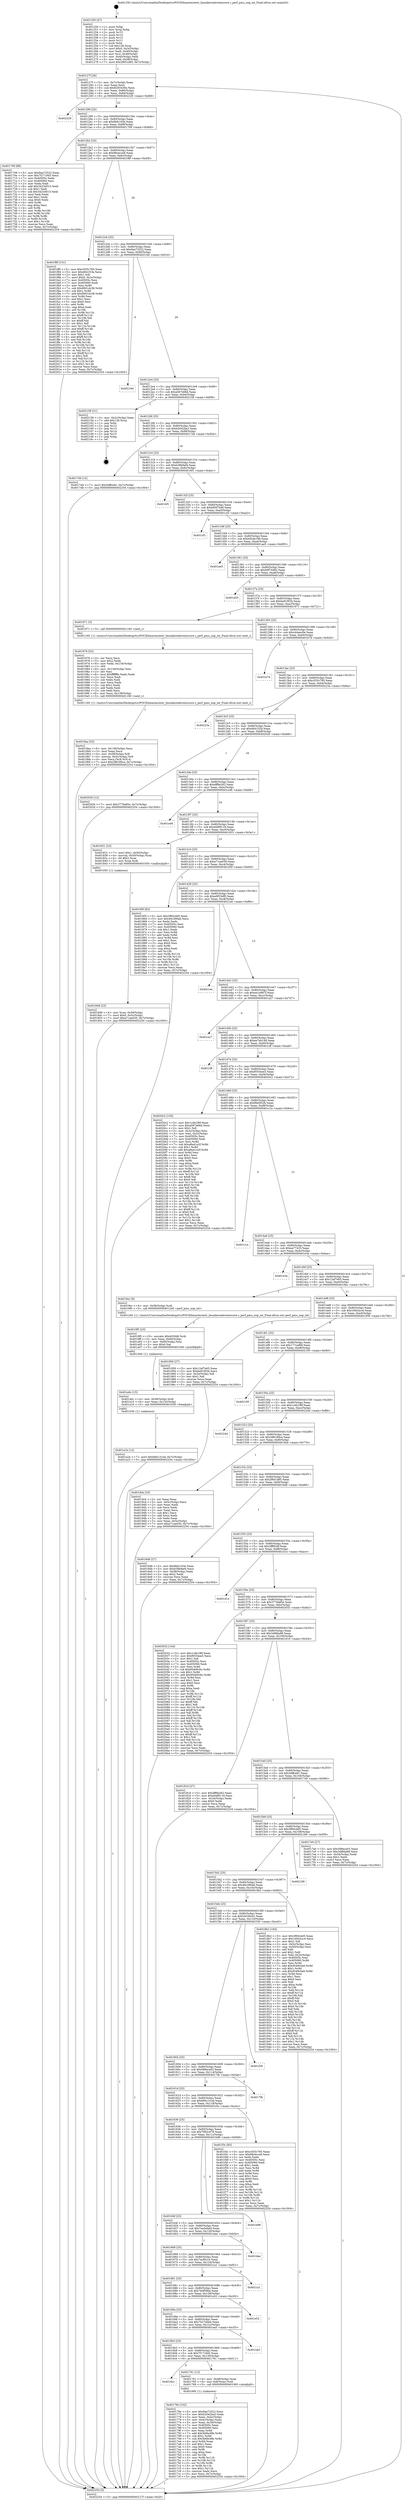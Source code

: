 digraph "0x401250" {
  label = "0x401250 (/mnt/c/Users/mathe/Desktop/tcc/POCII/binaries/extr_linuxkerneleventscore.c_perf_pmu_nop_int_Final-ollvm.out::main(0))"
  labelloc = "t"
  node[shape=record]

  Entry [label="",width=0.3,height=0.3,shape=circle,fillcolor=black,style=filled]
  "0x40127f" [label="{
     0x40127f [26]\l
     | [instrs]\l
     &nbsp;&nbsp;0x40127f \<+3\>: mov -0x7c(%rbp),%eax\l
     &nbsp;&nbsp;0x401282 \<+2\>: mov %eax,%ecx\l
     &nbsp;&nbsp;0x401284 \<+6\>: sub $0x8293430e,%ecx\l
     &nbsp;&nbsp;0x40128a \<+3\>: mov %eax,-0x80(%rbp)\l
     &nbsp;&nbsp;0x40128d \<+6\>: mov %ecx,-0x84(%rbp)\l
     &nbsp;&nbsp;0x401293 \<+6\>: je 0000000000402229 \<main+0xfd9\>\l
  }"]
  "0x402229" [label="{
     0x402229\l
  }", style=dashed]
  "0x401299" [label="{
     0x401299 [25]\l
     | [instrs]\l
     &nbsp;&nbsp;0x401299 \<+5\>: jmp 000000000040129e \<main+0x4e\>\l
     &nbsp;&nbsp;0x40129e \<+3\>: mov -0x80(%rbp),%eax\l
     &nbsp;&nbsp;0x4012a1 \<+5\>: sub $0x8bfc163e,%eax\l
     &nbsp;&nbsp;0x4012a6 \<+6\>: mov %eax,-0x88(%rbp)\l
     &nbsp;&nbsp;0x4012ac \<+6\>: je 0000000000401709 \<main+0x4b9\>\l
  }"]
  Exit [label="",width=0.3,height=0.3,shape=circle,fillcolor=black,style=filled,peripheries=2]
  "0x401709" [label="{
     0x401709 [88]\l
     | [instrs]\l
     &nbsp;&nbsp;0x401709 \<+5\>: mov $0x9aa72522,%eax\l
     &nbsp;&nbsp;0x40170e \<+5\>: mov $0x7f171945,%ecx\l
     &nbsp;&nbsp;0x401713 \<+7\>: mov 0x40505c,%edx\l
     &nbsp;&nbsp;0x40171a \<+7\>: mov 0x405060,%esi\l
     &nbsp;&nbsp;0x401721 \<+2\>: mov %edx,%edi\l
     &nbsp;&nbsp;0x401723 \<+6\>: add $0x3423d015,%edi\l
     &nbsp;&nbsp;0x401729 \<+3\>: sub $0x1,%edi\l
     &nbsp;&nbsp;0x40172c \<+6\>: sub $0x3423d015,%edi\l
     &nbsp;&nbsp;0x401732 \<+3\>: imul %edi,%edx\l
     &nbsp;&nbsp;0x401735 \<+3\>: and $0x1,%edx\l
     &nbsp;&nbsp;0x401738 \<+3\>: cmp $0x0,%edx\l
     &nbsp;&nbsp;0x40173b \<+4\>: sete %r8b\l
     &nbsp;&nbsp;0x40173f \<+3\>: cmp $0xa,%esi\l
     &nbsp;&nbsp;0x401742 \<+4\>: setl %r9b\l
     &nbsp;&nbsp;0x401746 \<+3\>: mov %r8b,%r10b\l
     &nbsp;&nbsp;0x401749 \<+3\>: and %r9b,%r10b\l
     &nbsp;&nbsp;0x40174c \<+3\>: xor %r9b,%r8b\l
     &nbsp;&nbsp;0x40174f \<+3\>: or %r8b,%r10b\l
     &nbsp;&nbsp;0x401752 \<+4\>: test $0x1,%r10b\l
     &nbsp;&nbsp;0x401756 \<+3\>: cmovne %ecx,%eax\l
     &nbsp;&nbsp;0x401759 \<+3\>: mov %eax,-0x7c(%rbp)\l
     &nbsp;&nbsp;0x40175c \<+5\>: jmp 0000000000402254 \<main+0x1004\>\l
  }"]
  "0x4012b2" [label="{
     0x4012b2 [25]\l
     | [instrs]\l
     &nbsp;&nbsp;0x4012b2 \<+5\>: jmp 00000000004012b7 \<main+0x67\>\l
     &nbsp;&nbsp;0x4012b7 \<+3\>: mov -0x80(%rbp),%eax\l
     &nbsp;&nbsp;0x4012ba \<+5\>: sub $0x98cbcce6,%eax\l
     &nbsp;&nbsp;0x4012bf \<+6\>: mov %eax,-0x8c(%rbp)\l
     &nbsp;&nbsp;0x4012c5 \<+6\>: je 0000000000401f8f \<main+0xd3f\>\l
  }"]
  "0x401a1b" [label="{
     0x401a1b [12]\l
     | [instrs]\l
     &nbsp;&nbsp;0x401a1b \<+7\>: movl $0x684131ed,-0x7c(%rbp)\l
     &nbsp;&nbsp;0x401a22 \<+5\>: jmp 0000000000402254 \<main+0x1004\>\l
  }"]
  "0x401f8f" [label="{
     0x401f8f [151]\l
     | [instrs]\l
     &nbsp;&nbsp;0x401f8f \<+5\>: mov $0xc555c785,%eax\l
     &nbsp;&nbsp;0x401f94 \<+5\>: mov $0xd641f1fa,%ecx\l
     &nbsp;&nbsp;0x401f99 \<+2\>: mov $0x1,%dl\l
     &nbsp;&nbsp;0x401f9b \<+7\>: movl $0x0,-0x3c(%rbp)\l
     &nbsp;&nbsp;0x401fa2 \<+7\>: mov 0x40505c,%esi\l
     &nbsp;&nbsp;0x401fa9 \<+7\>: mov 0x405060,%edi\l
     &nbsp;&nbsp;0x401fb0 \<+3\>: mov %esi,%r8d\l
     &nbsp;&nbsp;0x401fb3 \<+7\>: sub $0x9901dc38,%r8d\l
     &nbsp;&nbsp;0x401fba \<+4\>: sub $0x1,%r8d\l
     &nbsp;&nbsp;0x401fbe \<+7\>: add $0x9901dc38,%r8d\l
     &nbsp;&nbsp;0x401fc5 \<+4\>: imul %r8d,%esi\l
     &nbsp;&nbsp;0x401fc9 \<+3\>: and $0x1,%esi\l
     &nbsp;&nbsp;0x401fcc \<+3\>: cmp $0x0,%esi\l
     &nbsp;&nbsp;0x401fcf \<+4\>: sete %r9b\l
     &nbsp;&nbsp;0x401fd3 \<+3\>: cmp $0xa,%edi\l
     &nbsp;&nbsp;0x401fd6 \<+4\>: setl %r10b\l
     &nbsp;&nbsp;0x401fda \<+3\>: mov %r9b,%r11b\l
     &nbsp;&nbsp;0x401fdd \<+4\>: xor $0xff,%r11b\l
     &nbsp;&nbsp;0x401fe1 \<+3\>: mov %r10b,%bl\l
     &nbsp;&nbsp;0x401fe4 \<+3\>: xor $0xff,%bl\l
     &nbsp;&nbsp;0x401fe7 \<+3\>: xor $0x1,%dl\l
     &nbsp;&nbsp;0x401fea \<+3\>: mov %r11b,%r14b\l
     &nbsp;&nbsp;0x401fed \<+4\>: and $0xff,%r14b\l
     &nbsp;&nbsp;0x401ff1 \<+3\>: and %dl,%r9b\l
     &nbsp;&nbsp;0x401ff4 \<+3\>: mov %bl,%r15b\l
     &nbsp;&nbsp;0x401ff7 \<+4\>: and $0xff,%r15b\l
     &nbsp;&nbsp;0x401ffb \<+3\>: and %dl,%r10b\l
     &nbsp;&nbsp;0x401ffe \<+3\>: or %r9b,%r14b\l
     &nbsp;&nbsp;0x402001 \<+3\>: or %r10b,%r15b\l
     &nbsp;&nbsp;0x402004 \<+3\>: xor %r15b,%r14b\l
     &nbsp;&nbsp;0x402007 \<+3\>: or %bl,%r11b\l
     &nbsp;&nbsp;0x40200a \<+4\>: xor $0xff,%r11b\l
     &nbsp;&nbsp;0x40200e \<+3\>: or $0x1,%dl\l
     &nbsp;&nbsp;0x402011 \<+3\>: and %dl,%r11b\l
     &nbsp;&nbsp;0x402014 \<+3\>: or %r11b,%r14b\l
     &nbsp;&nbsp;0x402017 \<+4\>: test $0x1,%r14b\l
     &nbsp;&nbsp;0x40201b \<+3\>: cmovne %ecx,%eax\l
     &nbsp;&nbsp;0x40201e \<+3\>: mov %eax,-0x7c(%rbp)\l
     &nbsp;&nbsp;0x402021 \<+5\>: jmp 0000000000402254 \<main+0x1004\>\l
  }"]
  "0x4012cb" [label="{
     0x4012cb [25]\l
     | [instrs]\l
     &nbsp;&nbsp;0x4012cb \<+5\>: jmp 00000000004012d0 \<main+0x80\>\l
     &nbsp;&nbsp;0x4012d0 \<+3\>: mov -0x80(%rbp),%eax\l
     &nbsp;&nbsp;0x4012d3 \<+5\>: sub $0x9aa72522,%eax\l
     &nbsp;&nbsp;0x4012d8 \<+6\>: mov %eax,-0x90(%rbp)\l
     &nbsp;&nbsp;0x4012de \<+6\>: je 000000000040216d \<main+0xf1d\>\l
  }"]
  "0x401a0c" [label="{
     0x401a0c [15]\l
     | [instrs]\l
     &nbsp;&nbsp;0x401a0c \<+4\>: mov -0x58(%rbp),%rdi\l
     &nbsp;&nbsp;0x401a10 \<+6\>: mov %eax,-0x13c(%rbp)\l
     &nbsp;&nbsp;0x401a16 \<+5\>: call 0000000000401030 \<free@plt\>\l
     | [calls]\l
     &nbsp;&nbsp;0x401030 \{1\} (unknown)\l
  }"]
  "0x40216d" [label="{
     0x40216d\l
  }", style=dashed]
  "0x4012e4" [label="{
     0x4012e4 [25]\l
     | [instrs]\l
     &nbsp;&nbsp;0x4012e4 \<+5\>: jmp 00000000004012e9 \<main+0x99\>\l
     &nbsp;&nbsp;0x4012e9 \<+3\>: mov -0x80(%rbp),%eax\l
     &nbsp;&nbsp;0x4012ec \<+5\>: sub $0xa567e66d,%eax\l
     &nbsp;&nbsp;0x4012f1 \<+6\>: mov %eax,-0x94(%rbp)\l
     &nbsp;&nbsp;0x4012f7 \<+6\>: je 0000000000402158 \<main+0xf08\>\l
  }"]
  "0x4019f5" [label="{
     0x4019f5 [23]\l
     | [instrs]\l
     &nbsp;&nbsp;0x4019f5 \<+10\>: movabs $0x4030d6,%rdi\l
     &nbsp;&nbsp;0x4019ff \<+3\>: mov %eax,-0x60(%rbp)\l
     &nbsp;&nbsp;0x401a02 \<+3\>: mov -0x60(%rbp),%esi\l
     &nbsp;&nbsp;0x401a05 \<+2\>: mov $0x0,%al\l
     &nbsp;&nbsp;0x401a07 \<+5\>: call 0000000000401040 \<printf@plt\>\l
     | [calls]\l
     &nbsp;&nbsp;0x401040 \{1\} (unknown)\l
  }"]
  "0x402158" [label="{
     0x402158 [21]\l
     | [instrs]\l
     &nbsp;&nbsp;0x402158 \<+3\>: mov -0x2c(%rbp),%eax\l
     &nbsp;&nbsp;0x40215b \<+7\>: add $0x128,%rsp\l
     &nbsp;&nbsp;0x402162 \<+1\>: pop %rbx\l
     &nbsp;&nbsp;0x402163 \<+2\>: pop %r12\l
     &nbsp;&nbsp;0x402165 \<+2\>: pop %r13\l
     &nbsp;&nbsp;0x402167 \<+2\>: pop %r14\l
     &nbsp;&nbsp;0x402169 \<+2\>: pop %r15\l
     &nbsp;&nbsp;0x40216b \<+1\>: pop %rbp\l
     &nbsp;&nbsp;0x40216c \<+1\>: ret\l
  }"]
  "0x4012fd" [label="{
     0x4012fd [25]\l
     | [instrs]\l
     &nbsp;&nbsp;0x4012fd \<+5\>: jmp 0000000000401302 \<main+0xb2\>\l
     &nbsp;&nbsp;0x401302 \<+3\>: mov -0x80(%rbp),%eax\l
     &nbsp;&nbsp;0x401305 \<+5\>: sub $0xb2042ba3,%eax\l
     &nbsp;&nbsp;0x40130a \<+6\>: mov %eax,-0x98(%rbp)\l
     &nbsp;&nbsp;0x401310 \<+6\>: je 00000000004017d4 \<main+0x584\>\l
  }"]
  "0x4019aa" [label="{
     0x4019aa [33]\l
     | [instrs]\l
     &nbsp;&nbsp;0x4019aa \<+6\>: mov -0x138(%rbp),%ecx\l
     &nbsp;&nbsp;0x4019b0 \<+3\>: imul %eax,%ecx\l
     &nbsp;&nbsp;0x4019b3 \<+4\>: mov -0x58(%rbp),%r8\l
     &nbsp;&nbsp;0x4019b7 \<+4\>: movslq -0x5c(%rbp),%r9\l
     &nbsp;&nbsp;0x4019bb \<+4\>: mov %ecx,(%r8,%r9,4)\l
     &nbsp;&nbsp;0x4019bf \<+7\>: movl $0x288189ca,-0x7c(%rbp)\l
     &nbsp;&nbsp;0x4019c6 \<+5\>: jmp 0000000000402254 \<main+0x1004\>\l
  }"]
  "0x4017d4" [label="{
     0x4017d4 [12]\l
     | [instrs]\l
     &nbsp;&nbsp;0x4017d4 \<+7\>: movl $0x3dffce81,-0x7c(%rbp)\l
     &nbsp;&nbsp;0x4017db \<+5\>: jmp 0000000000402254 \<main+0x1004\>\l
  }"]
  "0x401316" [label="{
     0x401316 [25]\l
     | [instrs]\l
     &nbsp;&nbsp;0x401316 \<+5\>: jmp 000000000040131b \<main+0xcb\>\l
     &nbsp;&nbsp;0x40131b \<+3\>: mov -0x80(%rbp),%eax\l
     &nbsp;&nbsp;0x40131e \<+5\>: sub $0xb38b9af4,%eax\l
     &nbsp;&nbsp;0x401323 \<+6\>: mov %eax,-0x9c(%rbp)\l
     &nbsp;&nbsp;0x401329 \<+6\>: je 00000000004016f1 \<main+0x4a1\>\l
  }"]
  "0x401976" [label="{
     0x401976 [52]\l
     | [instrs]\l
     &nbsp;&nbsp;0x401976 \<+2\>: xor %ecx,%ecx\l
     &nbsp;&nbsp;0x401978 \<+5\>: mov $0x2,%edx\l
     &nbsp;&nbsp;0x40197d \<+6\>: mov %edx,-0x134(%rbp)\l
     &nbsp;&nbsp;0x401983 \<+1\>: cltd\l
     &nbsp;&nbsp;0x401984 \<+6\>: mov -0x134(%rbp),%esi\l
     &nbsp;&nbsp;0x40198a \<+2\>: idiv %esi\l
     &nbsp;&nbsp;0x40198c \<+6\>: imul $0xfffffffe,%edx,%edx\l
     &nbsp;&nbsp;0x401992 \<+2\>: mov %ecx,%edi\l
     &nbsp;&nbsp;0x401994 \<+2\>: sub %edx,%edi\l
     &nbsp;&nbsp;0x401996 \<+2\>: mov %ecx,%edx\l
     &nbsp;&nbsp;0x401998 \<+3\>: sub $0x1,%edx\l
     &nbsp;&nbsp;0x40199b \<+2\>: add %edx,%edi\l
     &nbsp;&nbsp;0x40199d \<+2\>: sub %edi,%ecx\l
     &nbsp;&nbsp;0x40199f \<+6\>: mov %ecx,-0x138(%rbp)\l
     &nbsp;&nbsp;0x4019a5 \<+5\>: call 0000000000401160 \<next_i\>\l
     | [calls]\l
     &nbsp;&nbsp;0x401160 \{1\} (/mnt/c/Users/mathe/Desktop/tcc/POCII/binaries/extr_linuxkerneleventscore.c_perf_pmu_nop_int_Final-ollvm.out::next_i)\l
  }"]
  "0x4016f1" [label="{
     0x4016f1\l
  }", style=dashed]
  "0x40132f" [label="{
     0x40132f [25]\l
     | [instrs]\l
     &nbsp;&nbsp;0x40132f \<+5\>: jmp 0000000000401334 \<main+0xe4\>\l
     &nbsp;&nbsp;0x401334 \<+3\>: mov -0x80(%rbp),%eax\l
     &nbsp;&nbsp;0x401337 \<+5\>: sub $0xb65f7b48,%eax\l
     &nbsp;&nbsp;0x40133c \<+6\>: mov %eax,-0xa0(%rbp)\l
     &nbsp;&nbsp;0x401342 \<+6\>: je 0000000000401cf3 \<main+0xaa3\>\l
  }"]
  "0x401848" [label="{
     0x401848 [23]\l
     | [instrs]\l
     &nbsp;&nbsp;0x401848 \<+4\>: mov %rax,-0x58(%rbp)\l
     &nbsp;&nbsp;0x40184c \<+7\>: movl $0x0,-0x5c(%rbp)\l
     &nbsp;&nbsp;0x401853 \<+7\>: movl $0xe71ae030,-0x7c(%rbp)\l
     &nbsp;&nbsp;0x40185a \<+5\>: jmp 0000000000402254 \<main+0x1004\>\l
  }"]
  "0x401cf3" [label="{
     0x401cf3\l
  }", style=dashed]
  "0x401348" [label="{
     0x401348 [25]\l
     | [instrs]\l
     &nbsp;&nbsp;0x401348 \<+5\>: jmp 000000000040134d \<main+0xfd\>\l
     &nbsp;&nbsp;0x40134d \<+3\>: mov -0x80(%rbp),%eax\l
     &nbsp;&nbsp;0x401350 \<+5\>: sub $0xb92de198,%eax\l
     &nbsp;&nbsp;0x401355 \<+6\>: mov %eax,-0xa4(%rbp)\l
     &nbsp;&nbsp;0x40135b \<+6\>: je 0000000000401ae5 \<main+0x895\>\l
  }"]
  "0x40176e" [label="{
     0x40176e [102]\l
     | [instrs]\l
     &nbsp;&nbsp;0x40176e \<+5\>: mov $0x9aa72522,%ecx\l
     &nbsp;&nbsp;0x401773 \<+5\>: mov $0xb2042ba3,%edx\l
     &nbsp;&nbsp;0x401778 \<+3\>: mov %eax,-0x4c(%rbp)\l
     &nbsp;&nbsp;0x40177b \<+3\>: mov -0x4c(%rbp),%eax\l
     &nbsp;&nbsp;0x40177e \<+3\>: mov %eax,-0x34(%rbp)\l
     &nbsp;&nbsp;0x401781 \<+7\>: mov 0x40505c,%eax\l
     &nbsp;&nbsp;0x401788 \<+7\>: mov 0x405060,%esi\l
     &nbsp;&nbsp;0x40178f \<+3\>: mov %eax,%r8d\l
     &nbsp;&nbsp;0x401792 \<+7\>: add $0x5b6bc8fe,%r8d\l
     &nbsp;&nbsp;0x401799 \<+4\>: sub $0x1,%r8d\l
     &nbsp;&nbsp;0x40179d \<+7\>: sub $0x5b6bc8fe,%r8d\l
     &nbsp;&nbsp;0x4017a4 \<+4\>: imul %r8d,%eax\l
     &nbsp;&nbsp;0x4017a8 \<+3\>: and $0x1,%eax\l
     &nbsp;&nbsp;0x4017ab \<+3\>: cmp $0x0,%eax\l
     &nbsp;&nbsp;0x4017ae \<+4\>: sete %r9b\l
     &nbsp;&nbsp;0x4017b2 \<+3\>: cmp $0xa,%esi\l
     &nbsp;&nbsp;0x4017b5 \<+4\>: setl %r10b\l
     &nbsp;&nbsp;0x4017b9 \<+3\>: mov %r9b,%r11b\l
     &nbsp;&nbsp;0x4017bc \<+3\>: and %r10b,%r11b\l
     &nbsp;&nbsp;0x4017bf \<+3\>: xor %r10b,%r9b\l
     &nbsp;&nbsp;0x4017c2 \<+3\>: or %r9b,%r11b\l
     &nbsp;&nbsp;0x4017c5 \<+4\>: test $0x1,%r11b\l
     &nbsp;&nbsp;0x4017c9 \<+3\>: cmovne %edx,%ecx\l
     &nbsp;&nbsp;0x4017cc \<+3\>: mov %ecx,-0x7c(%rbp)\l
     &nbsp;&nbsp;0x4017cf \<+5\>: jmp 0000000000402254 \<main+0x1004\>\l
  }"]
  "0x401ae5" [label="{
     0x401ae5\l
  }", style=dashed]
  "0x401361" [label="{
     0x401361 [25]\l
     | [instrs]\l
     &nbsp;&nbsp;0x401361 \<+5\>: jmp 0000000000401366 \<main+0x116\>\l
     &nbsp;&nbsp;0x401366 \<+3\>: mov -0x80(%rbp),%eax\l
     &nbsp;&nbsp;0x401369 \<+5\>: sub $0xb9f74482,%eax\l
     &nbsp;&nbsp;0x40136e \<+6\>: mov %eax,-0xa8(%rbp)\l
     &nbsp;&nbsp;0x401374 \<+6\>: je 0000000000401a55 \<main+0x805\>\l
  }"]
  "0x4016cc" [label="{
     0x4016cc\l
  }", style=dashed]
  "0x401a55" [label="{
     0x401a55\l
  }", style=dashed]
  "0x40137a" [label="{
     0x40137a [25]\l
     | [instrs]\l
     &nbsp;&nbsp;0x40137a \<+5\>: jmp 000000000040137f \<main+0x12f\>\l
     &nbsp;&nbsp;0x40137f \<+3\>: mov -0x80(%rbp),%eax\l
     &nbsp;&nbsp;0x401382 \<+5\>: sub $0xba91f02b,%eax\l
     &nbsp;&nbsp;0x401387 \<+6\>: mov %eax,-0xac(%rbp)\l
     &nbsp;&nbsp;0x40138d \<+6\>: je 0000000000401971 \<main+0x721\>\l
  }"]
  "0x401761" [label="{
     0x401761 [13]\l
     | [instrs]\l
     &nbsp;&nbsp;0x401761 \<+4\>: mov -0x48(%rbp),%rax\l
     &nbsp;&nbsp;0x401765 \<+4\>: mov 0x8(%rax),%rdi\l
     &nbsp;&nbsp;0x401769 \<+5\>: call 0000000000401060 \<atoi@plt\>\l
     | [calls]\l
     &nbsp;&nbsp;0x401060 \{1\} (unknown)\l
  }"]
  "0x401971" [label="{
     0x401971 [5]\l
     | [instrs]\l
     &nbsp;&nbsp;0x401971 \<+5\>: call 0000000000401160 \<next_i\>\l
     | [calls]\l
     &nbsp;&nbsp;0x401160 \{1\} (/mnt/c/Users/mathe/Desktop/tcc/POCII/binaries/extr_linuxkerneleventscore.c_perf_pmu_nop_int_Final-ollvm.out::next_i)\l
  }"]
  "0x401393" [label="{
     0x401393 [25]\l
     | [instrs]\l
     &nbsp;&nbsp;0x401393 \<+5\>: jmp 0000000000401398 \<main+0x148\>\l
     &nbsp;&nbsp;0x401398 \<+3\>: mov -0x80(%rbp),%eax\l
     &nbsp;&nbsp;0x40139b \<+5\>: sub $0xc44eec0e,%eax\l
     &nbsp;&nbsp;0x4013a0 \<+6\>: mov %eax,-0xb0(%rbp)\l
     &nbsp;&nbsp;0x4013a6 \<+6\>: je 0000000000401b7d \<main+0x92d\>\l
  }"]
  "0x4016b3" [label="{
     0x4016b3 [25]\l
     | [instrs]\l
     &nbsp;&nbsp;0x4016b3 \<+5\>: jmp 00000000004016b8 \<main+0x468\>\l
     &nbsp;&nbsp;0x4016b8 \<+3\>: mov -0x80(%rbp),%eax\l
     &nbsp;&nbsp;0x4016bb \<+5\>: sub $0x7f171945,%eax\l
     &nbsp;&nbsp;0x4016c0 \<+6\>: mov %eax,-0x130(%rbp)\l
     &nbsp;&nbsp;0x4016c6 \<+6\>: je 0000000000401761 \<main+0x511\>\l
  }"]
  "0x401b7d" [label="{
     0x401b7d\l
  }", style=dashed]
  "0x4013ac" [label="{
     0x4013ac [25]\l
     | [instrs]\l
     &nbsp;&nbsp;0x4013ac \<+5\>: jmp 00000000004013b1 \<main+0x161\>\l
     &nbsp;&nbsp;0x4013b1 \<+3\>: mov -0x80(%rbp),%eax\l
     &nbsp;&nbsp;0x4013b4 \<+5\>: sub $0xc555c785,%eax\l
     &nbsp;&nbsp;0x4013b9 \<+6\>: mov %eax,-0xb4(%rbp)\l
     &nbsp;&nbsp;0x4013bf \<+6\>: je 000000000040223a \<main+0xfea\>\l
  }"]
  "0x401ea5" [label="{
     0x401ea5\l
  }", style=dashed]
  "0x40223a" [label="{
     0x40223a\l
  }", style=dashed]
  "0x4013c5" [label="{
     0x4013c5 [25]\l
     | [instrs]\l
     &nbsp;&nbsp;0x4013c5 \<+5\>: jmp 00000000004013ca \<main+0x17a\>\l
     &nbsp;&nbsp;0x4013ca \<+3\>: mov -0x80(%rbp),%eax\l
     &nbsp;&nbsp;0x4013cd \<+5\>: sub $0xd641f1fa,%eax\l
     &nbsp;&nbsp;0x4013d2 \<+6\>: mov %eax,-0xb8(%rbp)\l
     &nbsp;&nbsp;0x4013d8 \<+6\>: je 0000000000402026 \<main+0xdd6\>\l
  }"]
  "0x40169a" [label="{
     0x40169a [25]\l
     | [instrs]\l
     &nbsp;&nbsp;0x40169a \<+5\>: jmp 000000000040169f \<main+0x44f\>\l
     &nbsp;&nbsp;0x40169f \<+3\>: mov -0x80(%rbp),%eax\l
     &nbsp;&nbsp;0x4016a2 \<+5\>: sub $0x7b27dde4,%eax\l
     &nbsp;&nbsp;0x4016a7 \<+6\>: mov %eax,-0x12c(%rbp)\l
     &nbsp;&nbsp;0x4016ad \<+6\>: je 0000000000401ea5 \<main+0xc55\>\l
  }"]
  "0x402026" [label="{
     0x402026 [12]\l
     | [instrs]\l
     &nbsp;&nbsp;0x402026 \<+7\>: movl $0x3779a85e,-0x7c(%rbp)\l
     &nbsp;&nbsp;0x40202d \<+5\>: jmp 0000000000402254 \<main+0x1004\>\l
  }"]
  "0x4013de" [label="{
     0x4013de [25]\l
     | [instrs]\l
     &nbsp;&nbsp;0x4013de \<+5\>: jmp 00000000004013e3 \<main+0x193\>\l
     &nbsp;&nbsp;0x4013e3 \<+3\>: mov -0x80(%rbp),%eax\l
     &nbsp;&nbsp;0x4013e6 \<+5\>: sub $0xdff9e262,%eax\l
     &nbsp;&nbsp;0x4013eb \<+6\>: mov %eax,-0xbc(%rbp)\l
     &nbsp;&nbsp;0x4013f1 \<+6\>: je 0000000000401e46 \<main+0xbf6\>\l
  }"]
  "0x401e52" [label="{
     0x401e52\l
  }", style=dashed]
  "0x401e46" [label="{
     0x401e46\l
  }", style=dashed]
  "0x4013f7" [label="{
     0x4013f7 [25]\l
     | [instrs]\l
     &nbsp;&nbsp;0x4013f7 \<+5\>: jmp 00000000004013fc \<main+0x1ac\>\l
     &nbsp;&nbsp;0x4013fc \<+3\>: mov -0x80(%rbp),%eax\l
     &nbsp;&nbsp;0x4013ff \<+5\>: sub $0xe0df9118,%eax\l
     &nbsp;&nbsp;0x401404 \<+6\>: mov %eax,-0xc0(%rbp)\l
     &nbsp;&nbsp;0x40140a \<+6\>: je 0000000000401831 \<main+0x5e1\>\l
  }"]
  "0x401681" [label="{
     0x401681 [25]\l
     | [instrs]\l
     &nbsp;&nbsp;0x401681 \<+5\>: jmp 0000000000401686 \<main+0x436\>\l
     &nbsp;&nbsp;0x401686 \<+3\>: mov -0x80(%rbp),%eax\l
     &nbsp;&nbsp;0x401689 \<+5\>: sub $0x7b0f59be,%eax\l
     &nbsp;&nbsp;0x40168e \<+6\>: mov %eax,-0x128(%rbp)\l
     &nbsp;&nbsp;0x401694 \<+6\>: je 0000000000401e52 \<main+0xc02\>\l
  }"]
  "0x401831" [label="{
     0x401831 [23]\l
     | [instrs]\l
     &nbsp;&nbsp;0x401831 \<+7\>: movl $0x1,-0x50(%rbp)\l
     &nbsp;&nbsp;0x401838 \<+4\>: movslq -0x50(%rbp),%rax\l
     &nbsp;&nbsp;0x40183c \<+4\>: shl $0x2,%rax\l
     &nbsp;&nbsp;0x401840 \<+3\>: mov %rax,%rdi\l
     &nbsp;&nbsp;0x401843 \<+5\>: call 0000000000401050 \<malloc@plt\>\l
     | [calls]\l
     &nbsp;&nbsp;0x401050 \{1\} (unknown)\l
  }"]
  "0x401410" [label="{
     0x401410 [25]\l
     | [instrs]\l
     &nbsp;&nbsp;0x401410 \<+5\>: jmp 0000000000401415 \<main+0x1c5\>\l
     &nbsp;&nbsp;0x401415 \<+3\>: mov -0x80(%rbp),%eax\l
     &nbsp;&nbsp;0x401418 \<+5\>: sub $0xe71ae030,%eax\l
     &nbsp;&nbsp;0x40141d \<+6\>: mov %eax,-0xc4(%rbp)\l
     &nbsp;&nbsp;0x401423 \<+6\>: je 000000000040185f \<main+0x60f\>\l
  }"]
  "0x4021a1" [label="{
     0x4021a1\l
  }", style=dashed]
  "0x40185f" [label="{
     0x40185f [83]\l
     | [instrs]\l
     &nbsp;&nbsp;0x40185f \<+5\>: mov $0x3f60cdd5,%eax\l
     &nbsp;&nbsp;0x401864 \<+5\>: mov $0x49c390a6,%ecx\l
     &nbsp;&nbsp;0x401869 \<+2\>: xor %edx,%edx\l
     &nbsp;&nbsp;0x40186b \<+7\>: mov 0x40505c,%esi\l
     &nbsp;&nbsp;0x401872 \<+7\>: mov 0x405060,%edi\l
     &nbsp;&nbsp;0x401879 \<+3\>: sub $0x1,%edx\l
     &nbsp;&nbsp;0x40187c \<+3\>: mov %esi,%r8d\l
     &nbsp;&nbsp;0x40187f \<+3\>: add %edx,%r8d\l
     &nbsp;&nbsp;0x401882 \<+4\>: imul %r8d,%esi\l
     &nbsp;&nbsp;0x401886 \<+3\>: and $0x1,%esi\l
     &nbsp;&nbsp;0x401889 \<+3\>: cmp $0x0,%esi\l
     &nbsp;&nbsp;0x40188c \<+4\>: sete %r9b\l
     &nbsp;&nbsp;0x401890 \<+3\>: cmp $0xa,%edi\l
     &nbsp;&nbsp;0x401893 \<+4\>: setl %r10b\l
     &nbsp;&nbsp;0x401897 \<+3\>: mov %r9b,%r11b\l
     &nbsp;&nbsp;0x40189a \<+3\>: and %r10b,%r11b\l
     &nbsp;&nbsp;0x40189d \<+3\>: xor %r10b,%r9b\l
     &nbsp;&nbsp;0x4018a0 \<+3\>: or %r9b,%r11b\l
     &nbsp;&nbsp;0x4018a3 \<+4\>: test $0x1,%r11b\l
     &nbsp;&nbsp;0x4018a7 \<+3\>: cmovne %ecx,%eax\l
     &nbsp;&nbsp;0x4018aa \<+3\>: mov %eax,-0x7c(%rbp)\l
     &nbsp;&nbsp;0x4018ad \<+5\>: jmp 0000000000402254 \<main+0x1004\>\l
  }"]
  "0x401429" [label="{
     0x401429 [25]\l
     | [instrs]\l
     &nbsp;&nbsp;0x401429 \<+5\>: jmp 000000000040142e \<main+0x1de\>\l
     &nbsp;&nbsp;0x40142e \<+3\>: mov -0x80(%rbp),%eax\l
     &nbsp;&nbsp;0x401431 \<+5\>: sub $0xe9f33df0,%eax\l
     &nbsp;&nbsp;0x401436 \<+6\>: mov %eax,-0xc8(%rbp)\l
     &nbsp;&nbsp;0x40143c \<+6\>: je 00000000004021ee \<main+0xf9e\>\l
  }"]
  "0x401668" [label="{
     0x401668 [25]\l
     | [instrs]\l
     &nbsp;&nbsp;0x401668 \<+5\>: jmp 000000000040166d \<main+0x41d\>\l
     &nbsp;&nbsp;0x40166d \<+3\>: mov -0x80(%rbp),%eax\l
     &nbsp;&nbsp;0x401670 \<+5\>: sub $0x7acf0c1d,%eax\l
     &nbsp;&nbsp;0x401675 \<+6\>: mov %eax,-0x124(%rbp)\l
     &nbsp;&nbsp;0x40167b \<+6\>: je 00000000004021a1 \<main+0xf51\>\l
  }"]
  "0x4021ee" [label="{
     0x4021ee\l
  }", style=dashed]
  "0x401442" [label="{
     0x401442 [25]\l
     | [instrs]\l
     &nbsp;&nbsp;0x401442 \<+5\>: jmp 0000000000401447 \<main+0x1f7\>\l
     &nbsp;&nbsp;0x401447 \<+3\>: mov -0x80(%rbp),%eax\l
     &nbsp;&nbsp;0x40144a \<+5\>: sub $0xee1e887f,%eax\l
     &nbsp;&nbsp;0x40144f \<+6\>: mov %eax,-0xcc(%rbp)\l
     &nbsp;&nbsp;0x401455 \<+6\>: je 0000000000401a27 \<main+0x7d7\>\l
  }"]
  "0x401dae" [label="{
     0x401dae\l
  }", style=dashed]
  "0x401a27" [label="{
     0x401a27\l
  }", style=dashed]
  "0x40145b" [label="{
     0x40145b [25]\l
     | [instrs]\l
     &nbsp;&nbsp;0x40145b \<+5\>: jmp 0000000000401460 \<main+0x210\>\l
     &nbsp;&nbsp;0x401460 \<+3\>: mov -0x80(%rbp),%eax\l
     &nbsp;&nbsp;0x401463 \<+5\>: sub $0xee7eb149,%eax\l
     &nbsp;&nbsp;0x401468 \<+6\>: mov %eax,-0xd0(%rbp)\l
     &nbsp;&nbsp;0x40146e \<+6\>: je 0000000000401cff \<main+0xaaf\>\l
  }"]
  "0x40164f" [label="{
     0x40164f [25]\l
     | [instrs]\l
     &nbsp;&nbsp;0x40164f \<+5\>: jmp 0000000000401654 \<main+0x404\>\l
     &nbsp;&nbsp;0x401654 \<+3\>: mov -0x80(%rbp),%eax\l
     &nbsp;&nbsp;0x401657 \<+5\>: sub $0x7aa5d4d4,%eax\l
     &nbsp;&nbsp;0x40165c \<+6\>: mov %eax,-0x120(%rbp)\l
     &nbsp;&nbsp;0x401662 \<+6\>: je 0000000000401dae \<main+0xb5e\>\l
  }"]
  "0x401cff" [label="{
     0x401cff\l
  }", style=dashed]
  "0x401474" [label="{
     0x401474 [25]\l
     | [instrs]\l
     &nbsp;&nbsp;0x401474 \<+5\>: jmp 0000000000401479 \<main+0x229\>\l
     &nbsp;&nbsp;0x401479 \<+3\>: mov -0x80(%rbp),%eax\l
     &nbsp;&nbsp;0x40147c \<+5\>: sub $0xf0554ee3,%eax\l
     &nbsp;&nbsp;0x401481 \<+6\>: mov %eax,-0xd4(%rbp)\l
     &nbsp;&nbsp;0x401487 \<+6\>: je 00000000004020c2 \<main+0xe72\>\l
  }"]
  "0x401b98" [label="{
     0x401b98\l
  }", style=dashed]
  "0x4020c2" [label="{
     0x4020c2 [150]\l
     | [instrs]\l
     &nbsp;&nbsp;0x4020c2 \<+5\>: mov $0x1c4b1f6f,%eax\l
     &nbsp;&nbsp;0x4020c7 \<+5\>: mov $0xa567e66d,%ecx\l
     &nbsp;&nbsp;0x4020cc \<+2\>: mov $0x1,%dl\l
     &nbsp;&nbsp;0x4020ce \<+3\>: mov -0x3c(%rbp),%esi\l
     &nbsp;&nbsp;0x4020d1 \<+3\>: mov %esi,-0x2c(%rbp)\l
     &nbsp;&nbsp;0x4020d4 \<+7\>: mov 0x40505c,%esi\l
     &nbsp;&nbsp;0x4020db \<+7\>: mov 0x405060,%edi\l
     &nbsp;&nbsp;0x4020e2 \<+3\>: mov %esi,%r8d\l
     &nbsp;&nbsp;0x4020e5 \<+7\>: sub $0xa8a41e2f,%r8d\l
     &nbsp;&nbsp;0x4020ec \<+4\>: sub $0x1,%r8d\l
     &nbsp;&nbsp;0x4020f0 \<+7\>: add $0xa8a41e2f,%r8d\l
     &nbsp;&nbsp;0x4020f7 \<+4\>: imul %r8d,%esi\l
     &nbsp;&nbsp;0x4020fb \<+3\>: and $0x1,%esi\l
     &nbsp;&nbsp;0x4020fe \<+3\>: cmp $0x0,%esi\l
     &nbsp;&nbsp;0x402101 \<+4\>: sete %r9b\l
     &nbsp;&nbsp;0x402105 \<+3\>: cmp $0xa,%edi\l
     &nbsp;&nbsp;0x402108 \<+4\>: setl %r10b\l
     &nbsp;&nbsp;0x40210c \<+3\>: mov %r9b,%r11b\l
     &nbsp;&nbsp;0x40210f \<+4\>: xor $0xff,%r11b\l
     &nbsp;&nbsp;0x402113 \<+3\>: mov %r10b,%bl\l
     &nbsp;&nbsp;0x402116 \<+3\>: xor $0xff,%bl\l
     &nbsp;&nbsp;0x402119 \<+3\>: xor $0x0,%dl\l
     &nbsp;&nbsp;0x40211c \<+3\>: mov %r11b,%r14b\l
     &nbsp;&nbsp;0x40211f \<+4\>: and $0x0,%r14b\l
     &nbsp;&nbsp;0x402123 \<+3\>: and %dl,%r9b\l
     &nbsp;&nbsp;0x402126 \<+3\>: mov %bl,%r15b\l
     &nbsp;&nbsp;0x402129 \<+4\>: and $0x0,%r15b\l
     &nbsp;&nbsp;0x40212d \<+3\>: and %dl,%r10b\l
     &nbsp;&nbsp;0x402130 \<+3\>: or %r9b,%r14b\l
     &nbsp;&nbsp;0x402133 \<+3\>: or %r10b,%r15b\l
     &nbsp;&nbsp;0x402136 \<+3\>: xor %r15b,%r14b\l
     &nbsp;&nbsp;0x402139 \<+3\>: or %bl,%r11b\l
     &nbsp;&nbsp;0x40213c \<+4\>: xor $0xff,%r11b\l
     &nbsp;&nbsp;0x402140 \<+3\>: or $0x0,%dl\l
     &nbsp;&nbsp;0x402143 \<+3\>: and %dl,%r11b\l
     &nbsp;&nbsp;0x402146 \<+3\>: or %r11b,%r14b\l
     &nbsp;&nbsp;0x402149 \<+4\>: test $0x1,%r14b\l
     &nbsp;&nbsp;0x40214d \<+3\>: cmovne %ecx,%eax\l
     &nbsp;&nbsp;0x402150 \<+3\>: mov %eax,-0x7c(%rbp)\l
     &nbsp;&nbsp;0x402153 \<+5\>: jmp 0000000000402254 \<main+0x1004\>\l
  }"]
  "0x40148d" [label="{
     0x40148d [25]\l
     | [instrs]\l
     &nbsp;&nbsp;0x40148d \<+5\>: jmp 0000000000401492 \<main+0x242\>\l
     &nbsp;&nbsp;0x401492 \<+3\>: mov -0x80(%rbp),%eax\l
     &nbsp;&nbsp;0x401495 \<+5\>: sub $0xf9a5f52b,%eax\l
     &nbsp;&nbsp;0x40149a \<+6\>: mov %eax,-0xd8(%rbp)\l
     &nbsp;&nbsp;0x4014a0 \<+6\>: je 0000000000401c1e \<main+0x9ce\>\l
  }"]
  "0x401636" [label="{
     0x401636 [25]\l
     | [instrs]\l
     &nbsp;&nbsp;0x401636 \<+5\>: jmp 000000000040163b \<main+0x3eb\>\l
     &nbsp;&nbsp;0x40163b \<+3\>: mov -0x80(%rbp),%eax\l
     &nbsp;&nbsp;0x40163e \<+5\>: sub $0x7992c478,%eax\l
     &nbsp;&nbsp;0x401643 \<+6\>: mov %eax,-0x11c(%rbp)\l
     &nbsp;&nbsp;0x401649 \<+6\>: je 0000000000401b98 \<main+0x948\>\l
  }"]
  "0x401c1e" [label="{
     0x401c1e\l
  }", style=dashed]
  "0x4014a6" [label="{
     0x4014a6 [25]\l
     | [instrs]\l
     &nbsp;&nbsp;0x4014a6 \<+5\>: jmp 00000000004014ab \<main+0x25b\>\l
     &nbsp;&nbsp;0x4014ab \<+3\>: mov -0x80(%rbp),%eax\l
     &nbsp;&nbsp;0x4014ae \<+5\>: sub $0xea77433,%eax\l
     &nbsp;&nbsp;0x4014b3 \<+6\>: mov %eax,-0xdc(%rbp)\l
     &nbsp;&nbsp;0x4014b9 \<+6\>: je 0000000000401e3a \<main+0xbea\>\l
  }"]
  "0x401f3c" [label="{
     0x401f3c [83]\l
     | [instrs]\l
     &nbsp;&nbsp;0x401f3c \<+5\>: mov $0xc555c785,%eax\l
     &nbsp;&nbsp;0x401f41 \<+5\>: mov $0x98cbcce6,%ecx\l
     &nbsp;&nbsp;0x401f46 \<+2\>: xor %edx,%edx\l
     &nbsp;&nbsp;0x401f48 \<+7\>: mov 0x40505c,%esi\l
     &nbsp;&nbsp;0x401f4f \<+7\>: mov 0x405060,%edi\l
     &nbsp;&nbsp;0x401f56 \<+3\>: sub $0x1,%edx\l
     &nbsp;&nbsp;0x401f59 \<+3\>: mov %esi,%r8d\l
     &nbsp;&nbsp;0x401f5c \<+3\>: add %edx,%r8d\l
     &nbsp;&nbsp;0x401f5f \<+4\>: imul %r8d,%esi\l
     &nbsp;&nbsp;0x401f63 \<+3\>: and $0x1,%esi\l
     &nbsp;&nbsp;0x401f66 \<+3\>: cmp $0x0,%esi\l
     &nbsp;&nbsp;0x401f69 \<+4\>: sete %r9b\l
     &nbsp;&nbsp;0x401f6d \<+3\>: cmp $0xa,%edi\l
     &nbsp;&nbsp;0x401f70 \<+4\>: setl %r10b\l
     &nbsp;&nbsp;0x401f74 \<+3\>: mov %r9b,%r11b\l
     &nbsp;&nbsp;0x401f77 \<+3\>: and %r10b,%r11b\l
     &nbsp;&nbsp;0x401f7a \<+3\>: xor %r10b,%r9b\l
     &nbsp;&nbsp;0x401f7d \<+3\>: or %r9b,%r11b\l
     &nbsp;&nbsp;0x401f80 \<+4\>: test $0x1,%r11b\l
     &nbsp;&nbsp;0x401f84 \<+3\>: cmovne %ecx,%eax\l
     &nbsp;&nbsp;0x401f87 \<+3\>: mov %eax,-0x7c(%rbp)\l
     &nbsp;&nbsp;0x401f8a \<+5\>: jmp 0000000000402254 \<main+0x1004\>\l
  }"]
  "0x401e3a" [label="{
     0x401e3a\l
  }", style=dashed]
  "0x4014bf" [label="{
     0x4014bf [25]\l
     | [instrs]\l
     &nbsp;&nbsp;0x4014bf \<+5\>: jmp 00000000004014c4 \<main+0x274\>\l
     &nbsp;&nbsp;0x4014c4 \<+3\>: mov -0x80(%rbp),%eax\l
     &nbsp;&nbsp;0x4014c7 \<+5\>: sub $0x12af7e65,%eax\l
     &nbsp;&nbsp;0x4014cc \<+6\>: mov %eax,-0xe0(%rbp)\l
     &nbsp;&nbsp;0x4014d2 \<+6\>: je 00000000004019ec \<main+0x79c\>\l
  }"]
  "0x40161d" [label="{
     0x40161d [25]\l
     | [instrs]\l
     &nbsp;&nbsp;0x40161d \<+5\>: jmp 0000000000401622 \<main+0x3d2\>\l
     &nbsp;&nbsp;0x401622 \<+3\>: mov -0x80(%rbp),%eax\l
     &nbsp;&nbsp;0x401625 \<+5\>: sub $0x684131ed,%eax\l
     &nbsp;&nbsp;0x40162a \<+6\>: mov %eax,-0x118(%rbp)\l
     &nbsp;&nbsp;0x401630 \<+6\>: je 0000000000401f3c \<main+0xcec\>\l
  }"]
  "0x4019ec" [label="{
     0x4019ec [9]\l
     | [instrs]\l
     &nbsp;&nbsp;0x4019ec \<+4\>: mov -0x58(%rbp),%rdi\l
     &nbsp;&nbsp;0x4019f0 \<+5\>: call 0000000000401240 \<perf_pmu_nop_int\>\l
     | [calls]\l
     &nbsp;&nbsp;0x401240 \{1\} (/mnt/c/Users/mathe/Desktop/tcc/POCII/binaries/extr_linuxkerneleventscore.c_perf_pmu_nop_int_Final-ollvm.out::perf_pmu_nop_int)\l
  }"]
  "0x4014d8" [label="{
     0x4014d8 [25]\l
     | [instrs]\l
     &nbsp;&nbsp;0x4014d8 \<+5\>: jmp 00000000004014dd \<main+0x28d\>\l
     &nbsp;&nbsp;0x4014dd \<+3\>: mov -0x80(%rbp),%eax\l
     &nbsp;&nbsp;0x4014e0 \<+5\>: sub $0x16924cc4,%eax\l
     &nbsp;&nbsp;0x4014e5 \<+6\>: mov %eax,-0xe4(%rbp)\l
     &nbsp;&nbsp;0x4014eb \<+6\>: je 0000000000401956 \<main+0x706\>\l
  }"]
  "0x4017fb" [label="{
     0x4017fb\l
  }", style=dashed]
  "0x401956" [label="{
     0x401956 [27]\l
     | [instrs]\l
     &nbsp;&nbsp;0x401956 \<+5\>: mov $0x12af7e65,%eax\l
     &nbsp;&nbsp;0x40195b \<+5\>: mov $0xba91f02b,%ecx\l
     &nbsp;&nbsp;0x401960 \<+3\>: mov -0x2e(%rbp),%dl\l
     &nbsp;&nbsp;0x401963 \<+3\>: test $0x1,%dl\l
     &nbsp;&nbsp;0x401966 \<+3\>: cmovne %ecx,%eax\l
     &nbsp;&nbsp;0x401969 \<+3\>: mov %eax,-0x7c(%rbp)\l
     &nbsp;&nbsp;0x40196c \<+5\>: jmp 0000000000402254 \<main+0x1004\>\l
  }"]
  "0x4014f1" [label="{
     0x4014f1 [25]\l
     | [instrs]\l
     &nbsp;&nbsp;0x4014f1 \<+5\>: jmp 00000000004014f6 \<main+0x2a6\>\l
     &nbsp;&nbsp;0x4014f6 \<+3\>: mov -0x80(%rbp),%eax\l
     &nbsp;&nbsp;0x4014f9 \<+5\>: sub $0x177ca8fd,%eax\l
     &nbsp;&nbsp;0x4014fe \<+6\>: mov %eax,-0xe8(%rbp)\l
     &nbsp;&nbsp;0x401504 \<+6\>: je 0000000000402195 \<main+0xf45\>\l
  }"]
  "0x401604" [label="{
     0x401604 [25]\l
     | [instrs]\l
     &nbsp;&nbsp;0x401604 \<+5\>: jmp 0000000000401609 \<main+0x3b9\>\l
     &nbsp;&nbsp;0x401609 \<+3\>: mov -0x80(%rbp),%eax\l
     &nbsp;&nbsp;0x40160c \<+5\>: sub $0x588eca03,%eax\l
     &nbsp;&nbsp;0x401611 \<+6\>: mov %eax,-0x114(%rbp)\l
     &nbsp;&nbsp;0x401617 \<+6\>: je 00000000004017fb \<main+0x5ab\>\l
  }"]
  "0x402195" [label="{
     0x402195\l
  }", style=dashed]
  "0x40150a" [label="{
     0x40150a [25]\l
     | [instrs]\l
     &nbsp;&nbsp;0x40150a \<+5\>: jmp 000000000040150f \<main+0x2bf\>\l
     &nbsp;&nbsp;0x40150f \<+3\>: mov -0x80(%rbp),%eax\l
     &nbsp;&nbsp;0x401512 \<+5\>: sub $0x1c4b1f6f,%eax\l
     &nbsp;&nbsp;0x401517 \<+6\>: mov %eax,-0xec(%rbp)\l
     &nbsp;&nbsp;0x40151d \<+6\>: je 000000000040224d \<main+0xffd\>\l
  }"]
  "0x401f30" [label="{
     0x401f30\l
  }", style=dashed]
  "0x40224d" [label="{
     0x40224d\l
  }", style=dashed]
  "0x401523" [label="{
     0x401523 [25]\l
     | [instrs]\l
     &nbsp;&nbsp;0x401523 \<+5\>: jmp 0000000000401528 \<main+0x2d8\>\l
     &nbsp;&nbsp;0x401528 \<+3\>: mov -0x80(%rbp),%eax\l
     &nbsp;&nbsp;0x40152b \<+5\>: sub $0x288189ca,%eax\l
     &nbsp;&nbsp;0x401530 \<+6\>: mov %eax,-0xf0(%rbp)\l
     &nbsp;&nbsp;0x401536 \<+6\>: je 00000000004019cb \<main+0x77b\>\l
  }"]
  "0x4015eb" [label="{
     0x4015eb [25]\l
     | [instrs]\l
     &nbsp;&nbsp;0x4015eb \<+5\>: jmp 00000000004015f0 \<main+0x3a0\>\l
     &nbsp;&nbsp;0x4015f0 \<+3\>: mov -0x80(%rbp),%eax\l
     &nbsp;&nbsp;0x4015f3 \<+5\>: sub $0x54339cd1,%eax\l
     &nbsp;&nbsp;0x4015f8 \<+6\>: mov %eax,-0x110(%rbp)\l
     &nbsp;&nbsp;0x4015fe \<+6\>: je 0000000000401f30 \<main+0xce0\>\l
  }"]
  "0x4019cb" [label="{
     0x4019cb [33]\l
     | [instrs]\l
     &nbsp;&nbsp;0x4019cb \<+2\>: xor %eax,%eax\l
     &nbsp;&nbsp;0x4019cd \<+3\>: mov -0x5c(%rbp),%ecx\l
     &nbsp;&nbsp;0x4019d0 \<+2\>: mov %eax,%edx\l
     &nbsp;&nbsp;0x4019d2 \<+2\>: sub %ecx,%edx\l
     &nbsp;&nbsp;0x4019d4 \<+2\>: mov %eax,%ecx\l
     &nbsp;&nbsp;0x4019d6 \<+3\>: sub $0x1,%ecx\l
     &nbsp;&nbsp;0x4019d9 \<+2\>: add %ecx,%edx\l
     &nbsp;&nbsp;0x4019db \<+2\>: sub %edx,%eax\l
     &nbsp;&nbsp;0x4019dd \<+3\>: mov %eax,-0x5c(%rbp)\l
     &nbsp;&nbsp;0x4019e0 \<+7\>: movl $0xe71ae030,-0x7c(%rbp)\l
     &nbsp;&nbsp;0x4019e7 \<+5\>: jmp 0000000000402254 \<main+0x1004\>\l
  }"]
  "0x40153c" [label="{
     0x40153c [25]\l
     | [instrs]\l
     &nbsp;&nbsp;0x40153c \<+5\>: jmp 0000000000401541 \<main+0x2f1\>\l
     &nbsp;&nbsp;0x401541 \<+3\>: mov -0x80(%rbp),%eax\l
     &nbsp;&nbsp;0x401544 \<+5\>: sub $0x2f601d85,%eax\l
     &nbsp;&nbsp;0x401549 \<+6\>: mov %eax,-0xf4(%rbp)\l
     &nbsp;&nbsp;0x40154f \<+6\>: je 00000000004016d6 \<main+0x486\>\l
  }"]
  "0x4018b2" [label="{
     0x4018b2 [164]\l
     | [instrs]\l
     &nbsp;&nbsp;0x4018b2 \<+5\>: mov $0x3f60cdd5,%eax\l
     &nbsp;&nbsp;0x4018b7 \<+5\>: mov $0x16924cc4,%ecx\l
     &nbsp;&nbsp;0x4018bc \<+2\>: mov $0x1,%dl\l
     &nbsp;&nbsp;0x4018be \<+3\>: mov -0x5c(%rbp),%esi\l
     &nbsp;&nbsp;0x4018c1 \<+3\>: cmp -0x50(%rbp),%esi\l
     &nbsp;&nbsp;0x4018c4 \<+4\>: setl %dil\l
     &nbsp;&nbsp;0x4018c8 \<+4\>: and $0x1,%dil\l
     &nbsp;&nbsp;0x4018cc \<+4\>: mov %dil,-0x2e(%rbp)\l
     &nbsp;&nbsp;0x4018d0 \<+7\>: mov 0x40505c,%esi\l
     &nbsp;&nbsp;0x4018d7 \<+8\>: mov 0x405060,%r8d\l
     &nbsp;&nbsp;0x4018df \<+3\>: mov %esi,%r9d\l
     &nbsp;&nbsp;0x4018e2 \<+7\>: add $0x4549c0a9,%r9d\l
     &nbsp;&nbsp;0x4018e9 \<+4\>: sub $0x1,%r9d\l
     &nbsp;&nbsp;0x4018ed \<+7\>: sub $0x4549c0a9,%r9d\l
     &nbsp;&nbsp;0x4018f4 \<+4\>: imul %r9d,%esi\l
     &nbsp;&nbsp;0x4018f8 \<+3\>: and $0x1,%esi\l
     &nbsp;&nbsp;0x4018fb \<+3\>: cmp $0x0,%esi\l
     &nbsp;&nbsp;0x4018fe \<+4\>: sete %dil\l
     &nbsp;&nbsp;0x401902 \<+4\>: cmp $0xa,%r8d\l
     &nbsp;&nbsp;0x401906 \<+4\>: setl %r10b\l
     &nbsp;&nbsp;0x40190a \<+3\>: mov %dil,%r11b\l
     &nbsp;&nbsp;0x40190d \<+4\>: xor $0xff,%r11b\l
     &nbsp;&nbsp;0x401911 \<+3\>: mov %r10b,%bl\l
     &nbsp;&nbsp;0x401914 \<+3\>: xor $0xff,%bl\l
     &nbsp;&nbsp;0x401917 \<+3\>: xor $0x0,%dl\l
     &nbsp;&nbsp;0x40191a \<+3\>: mov %r11b,%r14b\l
     &nbsp;&nbsp;0x40191d \<+4\>: and $0x0,%r14b\l
     &nbsp;&nbsp;0x401921 \<+3\>: and %dl,%dil\l
     &nbsp;&nbsp;0x401924 \<+3\>: mov %bl,%r15b\l
     &nbsp;&nbsp;0x401927 \<+4\>: and $0x0,%r15b\l
     &nbsp;&nbsp;0x40192b \<+3\>: and %dl,%r10b\l
     &nbsp;&nbsp;0x40192e \<+3\>: or %dil,%r14b\l
     &nbsp;&nbsp;0x401931 \<+3\>: or %r10b,%r15b\l
     &nbsp;&nbsp;0x401934 \<+3\>: xor %r15b,%r14b\l
     &nbsp;&nbsp;0x401937 \<+3\>: or %bl,%r11b\l
     &nbsp;&nbsp;0x40193a \<+4\>: xor $0xff,%r11b\l
     &nbsp;&nbsp;0x40193e \<+3\>: or $0x0,%dl\l
     &nbsp;&nbsp;0x401941 \<+3\>: and %dl,%r11b\l
     &nbsp;&nbsp;0x401944 \<+3\>: or %r11b,%r14b\l
     &nbsp;&nbsp;0x401947 \<+4\>: test $0x1,%r14b\l
     &nbsp;&nbsp;0x40194b \<+3\>: cmovne %ecx,%eax\l
     &nbsp;&nbsp;0x40194e \<+3\>: mov %eax,-0x7c(%rbp)\l
     &nbsp;&nbsp;0x401951 \<+5\>: jmp 0000000000402254 \<main+0x1004\>\l
  }"]
  "0x4016d6" [label="{
     0x4016d6 [27]\l
     | [instrs]\l
     &nbsp;&nbsp;0x4016d6 \<+5\>: mov $0x8bfc163e,%eax\l
     &nbsp;&nbsp;0x4016db \<+5\>: mov $0xb38b9af4,%ecx\l
     &nbsp;&nbsp;0x4016e0 \<+3\>: mov -0x38(%rbp),%edx\l
     &nbsp;&nbsp;0x4016e3 \<+3\>: cmp $0x2,%edx\l
     &nbsp;&nbsp;0x4016e6 \<+3\>: cmovne %ecx,%eax\l
     &nbsp;&nbsp;0x4016e9 \<+3\>: mov %eax,-0x7c(%rbp)\l
     &nbsp;&nbsp;0x4016ec \<+5\>: jmp 0000000000402254 \<main+0x1004\>\l
  }"]
  "0x401555" [label="{
     0x401555 [25]\l
     | [instrs]\l
     &nbsp;&nbsp;0x401555 \<+5\>: jmp 000000000040155a \<main+0x30a\>\l
     &nbsp;&nbsp;0x40155a \<+3\>: mov -0x80(%rbp),%eax\l
     &nbsp;&nbsp;0x40155d \<+5\>: sub $0x2fff830f,%eax\l
     &nbsp;&nbsp;0x401562 \<+6\>: mov %eax,-0xf8(%rbp)\l
     &nbsp;&nbsp;0x401568 \<+6\>: je 0000000000401d1e \<main+0xace\>\l
  }"]
  "0x402254" [label="{
     0x402254 [5]\l
     | [instrs]\l
     &nbsp;&nbsp;0x402254 \<+5\>: jmp 000000000040127f \<main+0x2f\>\l
  }"]
  "0x401250" [label="{
     0x401250 [47]\l
     | [instrs]\l
     &nbsp;&nbsp;0x401250 \<+1\>: push %rbp\l
     &nbsp;&nbsp;0x401251 \<+3\>: mov %rsp,%rbp\l
     &nbsp;&nbsp;0x401254 \<+2\>: push %r15\l
     &nbsp;&nbsp;0x401256 \<+2\>: push %r14\l
     &nbsp;&nbsp;0x401258 \<+2\>: push %r13\l
     &nbsp;&nbsp;0x40125a \<+2\>: push %r12\l
     &nbsp;&nbsp;0x40125c \<+1\>: push %rbx\l
     &nbsp;&nbsp;0x40125d \<+7\>: sub $0x128,%rsp\l
     &nbsp;&nbsp;0x401264 \<+7\>: movl $0x0,-0x3c(%rbp)\l
     &nbsp;&nbsp;0x40126b \<+3\>: mov %edi,-0x40(%rbp)\l
     &nbsp;&nbsp;0x40126e \<+4\>: mov %rsi,-0x48(%rbp)\l
     &nbsp;&nbsp;0x401272 \<+3\>: mov -0x40(%rbp),%edi\l
     &nbsp;&nbsp;0x401275 \<+3\>: mov %edi,-0x38(%rbp)\l
     &nbsp;&nbsp;0x401278 \<+7\>: movl $0x2f601d85,-0x7c(%rbp)\l
  }"]
  "0x4015d2" [label="{
     0x4015d2 [25]\l
     | [instrs]\l
     &nbsp;&nbsp;0x4015d2 \<+5\>: jmp 00000000004015d7 \<main+0x387\>\l
     &nbsp;&nbsp;0x4015d7 \<+3\>: mov -0x80(%rbp),%eax\l
     &nbsp;&nbsp;0x4015da \<+5\>: sub $0x49c390a6,%eax\l
     &nbsp;&nbsp;0x4015df \<+6\>: mov %eax,-0x10c(%rbp)\l
     &nbsp;&nbsp;0x4015e5 \<+6\>: je 00000000004018b2 \<main+0x662\>\l
  }"]
  "0x401d1e" [label="{
     0x401d1e\l
  }", style=dashed]
  "0x40156e" [label="{
     0x40156e [25]\l
     | [instrs]\l
     &nbsp;&nbsp;0x40156e \<+5\>: jmp 0000000000401573 \<main+0x323\>\l
     &nbsp;&nbsp;0x401573 \<+3\>: mov -0x80(%rbp),%eax\l
     &nbsp;&nbsp;0x401576 \<+5\>: sub $0x3779a85e,%eax\l
     &nbsp;&nbsp;0x40157b \<+6\>: mov %eax,-0xfc(%rbp)\l
     &nbsp;&nbsp;0x401581 \<+6\>: je 0000000000402032 \<main+0xde2\>\l
  }"]
  "0x402189" [label="{
     0x402189\l
  }", style=dashed]
  "0x402032" [label="{
     0x402032 [144]\l
     | [instrs]\l
     &nbsp;&nbsp;0x402032 \<+5\>: mov $0x1c4b1f6f,%eax\l
     &nbsp;&nbsp;0x402037 \<+5\>: mov $0xf0554ee3,%ecx\l
     &nbsp;&nbsp;0x40203c \<+2\>: mov $0x1,%dl\l
     &nbsp;&nbsp;0x40203e \<+7\>: mov 0x40505c,%esi\l
     &nbsp;&nbsp;0x402045 \<+7\>: mov 0x405060,%edi\l
     &nbsp;&nbsp;0x40204c \<+3\>: mov %esi,%r8d\l
     &nbsp;&nbsp;0x40204f \<+7\>: sub $0x95dd0c6c,%r8d\l
     &nbsp;&nbsp;0x402056 \<+4\>: sub $0x1,%r8d\l
     &nbsp;&nbsp;0x40205a \<+7\>: add $0x95dd0c6c,%r8d\l
     &nbsp;&nbsp;0x402061 \<+4\>: imul %r8d,%esi\l
     &nbsp;&nbsp;0x402065 \<+3\>: and $0x1,%esi\l
     &nbsp;&nbsp;0x402068 \<+3\>: cmp $0x0,%esi\l
     &nbsp;&nbsp;0x40206b \<+4\>: sete %r9b\l
     &nbsp;&nbsp;0x40206f \<+3\>: cmp $0xa,%edi\l
     &nbsp;&nbsp;0x402072 \<+4\>: setl %r10b\l
     &nbsp;&nbsp;0x402076 \<+3\>: mov %r9b,%r11b\l
     &nbsp;&nbsp;0x402079 \<+4\>: xor $0xff,%r11b\l
     &nbsp;&nbsp;0x40207d \<+3\>: mov %r10b,%bl\l
     &nbsp;&nbsp;0x402080 \<+3\>: xor $0xff,%bl\l
     &nbsp;&nbsp;0x402083 \<+3\>: xor $0x1,%dl\l
     &nbsp;&nbsp;0x402086 \<+3\>: mov %r11b,%r14b\l
     &nbsp;&nbsp;0x402089 \<+4\>: and $0xff,%r14b\l
     &nbsp;&nbsp;0x40208d \<+3\>: and %dl,%r9b\l
     &nbsp;&nbsp;0x402090 \<+3\>: mov %bl,%r15b\l
     &nbsp;&nbsp;0x402093 \<+4\>: and $0xff,%r15b\l
     &nbsp;&nbsp;0x402097 \<+3\>: and %dl,%r10b\l
     &nbsp;&nbsp;0x40209a \<+3\>: or %r9b,%r14b\l
     &nbsp;&nbsp;0x40209d \<+3\>: or %r10b,%r15b\l
     &nbsp;&nbsp;0x4020a0 \<+3\>: xor %r15b,%r14b\l
     &nbsp;&nbsp;0x4020a3 \<+3\>: or %bl,%r11b\l
     &nbsp;&nbsp;0x4020a6 \<+4\>: xor $0xff,%r11b\l
     &nbsp;&nbsp;0x4020aa \<+3\>: or $0x1,%dl\l
     &nbsp;&nbsp;0x4020ad \<+3\>: and %dl,%r11b\l
     &nbsp;&nbsp;0x4020b0 \<+3\>: or %r11b,%r14b\l
     &nbsp;&nbsp;0x4020b3 \<+4\>: test $0x1,%r14b\l
     &nbsp;&nbsp;0x4020b7 \<+3\>: cmovne %ecx,%eax\l
     &nbsp;&nbsp;0x4020ba \<+3\>: mov %eax,-0x7c(%rbp)\l
     &nbsp;&nbsp;0x4020bd \<+5\>: jmp 0000000000402254 \<main+0x1004\>\l
  }"]
  "0x401587" [label="{
     0x401587 [25]\l
     | [instrs]\l
     &nbsp;&nbsp;0x401587 \<+5\>: jmp 000000000040158c \<main+0x33c\>\l
     &nbsp;&nbsp;0x40158c \<+3\>: mov -0x80(%rbp),%eax\l
     &nbsp;&nbsp;0x40158f \<+5\>: sub $0x3d8fda88,%eax\l
     &nbsp;&nbsp;0x401594 \<+6\>: mov %eax,-0x100(%rbp)\l
     &nbsp;&nbsp;0x40159a \<+6\>: je 0000000000401816 \<main+0x5c6\>\l
  }"]
  "0x4015b9" [label="{
     0x4015b9 [25]\l
     | [instrs]\l
     &nbsp;&nbsp;0x4015b9 \<+5\>: jmp 00000000004015be \<main+0x36e\>\l
     &nbsp;&nbsp;0x4015be \<+3\>: mov -0x80(%rbp),%eax\l
     &nbsp;&nbsp;0x4015c1 \<+5\>: sub $0x3f60cdd5,%eax\l
     &nbsp;&nbsp;0x4015c6 \<+6\>: mov %eax,-0x108(%rbp)\l
     &nbsp;&nbsp;0x4015cc \<+6\>: je 0000000000402189 \<main+0xf39\>\l
  }"]
  "0x401816" [label="{
     0x401816 [27]\l
     | [instrs]\l
     &nbsp;&nbsp;0x401816 \<+5\>: mov $0xdff9e262,%eax\l
     &nbsp;&nbsp;0x40181b \<+5\>: mov $0xe0df9118,%ecx\l
     &nbsp;&nbsp;0x401820 \<+3\>: mov -0x34(%rbp),%edx\l
     &nbsp;&nbsp;0x401823 \<+3\>: cmp $0x0,%edx\l
     &nbsp;&nbsp;0x401826 \<+3\>: cmove %ecx,%eax\l
     &nbsp;&nbsp;0x401829 \<+3\>: mov %eax,-0x7c(%rbp)\l
     &nbsp;&nbsp;0x40182c \<+5\>: jmp 0000000000402254 \<main+0x1004\>\l
  }"]
  "0x4015a0" [label="{
     0x4015a0 [25]\l
     | [instrs]\l
     &nbsp;&nbsp;0x4015a0 \<+5\>: jmp 00000000004015a5 \<main+0x355\>\l
     &nbsp;&nbsp;0x4015a5 \<+3\>: mov -0x80(%rbp),%eax\l
     &nbsp;&nbsp;0x4015a8 \<+5\>: sub $0x3dffce81,%eax\l
     &nbsp;&nbsp;0x4015ad \<+6\>: mov %eax,-0x104(%rbp)\l
     &nbsp;&nbsp;0x4015b3 \<+6\>: je 00000000004017e0 \<main+0x590\>\l
  }"]
  "0x4017e0" [label="{
     0x4017e0 [27]\l
     | [instrs]\l
     &nbsp;&nbsp;0x4017e0 \<+5\>: mov $0x588eca03,%eax\l
     &nbsp;&nbsp;0x4017e5 \<+5\>: mov $0x3d8fda88,%ecx\l
     &nbsp;&nbsp;0x4017ea \<+3\>: mov -0x34(%rbp),%edx\l
     &nbsp;&nbsp;0x4017ed \<+3\>: cmp $0x1,%edx\l
     &nbsp;&nbsp;0x4017f0 \<+3\>: cmovl %ecx,%eax\l
     &nbsp;&nbsp;0x4017f3 \<+3\>: mov %eax,-0x7c(%rbp)\l
     &nbsp;&nbsp;0x4017f6 \<+5\>: jmp 0000000000402254 \<main+0x1004\>\l
  }"]
  Entry -> "0x401250" [label=" 1"]
  "0x40127f" -> "0x402229" [label=" 0"]
  "0x40127f" -> "0x401299" [label=" 22"]
  "0x402158" -> Exit [label=" 1"]
  "0x401299" -> "0x401709" [label=" 1"]
  "0x401299" -> "0x4012b2" [label=" 21"]
  "0x4020c2" -> "0x402254" [label=" 1"]
  "0x4012b2" -> "0x401f8f" [label=" 1"]
  "0x4012b2" -> "0x4012cb" [label=" 20"]
  "0x402032" -> "0x402254" [label=" 1"]
  "0x4012cb" -> "0x40216d" [label=" 0"]
  "0x4012cb" -> "0x4012e4" [label=" 20"]
  "0x402026" -> "0x402254" [label=" 1"]
  "0x4012e4" -> "0x402158" [label=" 1"]
  "0x4012e4" -> "0x4012fd" [label=" 19"]
  "0x401f8f" -> "0x402254" [label=" 1"]
  "0x4012fd" -> "0x4017d4" [label=" 1"]
  "0x4012fd" -> "0x401316" [label=" 18"]
  "0x401f3c" -> "0x402254" [label=" 1"]
  "0x401316" -> "0x4016f1" [label=" 0"]
  "0x401316" -> "0x40132f" [label=" 18"]
  "0x401a1b" -> "0x402254" [label=" 1"]
  "0x40132f" -> "0x401cf3" [label=" 0"]
  "0x40132f" -> "0x401348" [label=" 18"]
  "0x401a0c" -> "0x401a1b" [label=" 1"]
  "0x401348" -> "0x401ae5" [label=" 0"]
  "0x401348" -> "0x401361" [label=" 18"]
  "0x4019f5" -> "0x401a0c" [label=" 1"]
  "0x401361" -> "0x401a55" [label=" 0"]
  "0x401361" -> "0x40137a" [label=" 18"]
  "0x4019ec" -> "0x4019f5" [label=" 1"]
  "0x40137a" -> "0x401971" [label=" 1"]
  "0x40137a" -> "0x401393" [label=" 17"]
  "0x4019cb" -> "0x402254" [label=" 1"]
  "0x401393" -> "0x401b7d" [label=" 0"]
  "0x401393" -> "0x4013ac" [label=" 17"]
  "0x401976" -> "0x4019aa" [label=" 1"]
  "0x4013ac" -> "0x40223a" [label=" 0"]
  "0x4013ac" -> "0x4013c5" [label=" 17"]
  "0x401971" -> "0x401976" [label=" 1"]
  "0x4013c5" -> "0x402026" [label=" 1"]
  "0x4013c5" -> "0x4013de" [label=" 16"]
  "0x4018b2" -> "0x402254" [label=" 2"]
  "0x4013de" -> "0x401e46" [label=" 0"]
  "0x4013de" -> "0x4013f7" [label=" 16"]
  "0x40185f" -> "0x402254" [label=" 2"]
  "0x4013f7" -> "0x401831" [label=" 1"]
  "0x4013f7" -> "0x401410" [label=" 15"]
  "0x401831" -> "0x401848" [label=" 1"]
  "0x401410" -> "0x40185f" [label=" 2"]
  "0x401410" -> "0x401429" [label=" 13"]
  "0x401816" -> "0x402254" [label=" 1"]
  "0x401429" -> "0x4021ee" [label=" 0"]
  "0x401429" -> "0x401442" [label=" 13"]
  "0x4017d4" -> "0x402254" [label=" 1"]
  "0x401442" -> "0x401a27" [label=" 0"]
  "0x401442" -> "0x40145b" [label=" 13"]
  "0x40176e" -> "0x402254" [label=" 1"]
  "0x40145b" -> "0x401cff" [label=" 0"]
  "0x40145b" -> "0x401474" [label=" 13"]
  "0x4016b3" -> "0x4016cc" [label=" 0"]
  "0x401474" -> "0x4020c2" [label=" 1"]
  "0x401474" -> "0x40148d" [label=" 12"]
  "0x4016b3" -> "0x401761" [label=" 1"]
  "0x40148d" -> "0x401c1e" [label=" 0"]
  "0x40148d" -> "0x4014a6" [label=" 12"]
  "0x40169a" -> "0x4016b3" [label=" 1"]
  "0x4014a6" -> "0x401e3a" [label=" 0"]
  "0x4014a6" -> "0x4014bf" [label=" 12"]
  "0x40169a" -> "0x401ea5" [label=" 0"]
  "0x4014bf" -> "0x4019ec" [label=" 1"]
  "0x4014bf" -> "0x4014d8" [label=" 11"]
  "0x401681" -> "0x40169a" [label=" 1"]
  "0x4014d8" -> "0x401956" [label=" 2"]
  "0x4014d8" -> "0x4014f1" [label=" 9"]
  "0x401681" -> "0x401e52" [label=" 0"]
  "0x4014f1" -> "0x402195" [label=" 0"]
  "0x4014f1" -> "0x40150a" [label=" 9"]
  "0x401668" -> "0x401681" [label=" 1"]
  "0x40150a" -> "0x40224d" [label=" 0"]
  "0x40150a" -> "0x401523" [label=" 9"]
  "0x401668" -> "0x4021a1" [label=" 0"]
  "0x401523" -> "0x4019cb" [label=" 1"]
  "0x401523" -> "0x40153c" [label=" 8"]
  "0x40164f" -> "0x401668" [label=" 1"]
  "0x40153c" -> "0x4016d6" [label=" 1"]
  "0x40153c" -> "0x401555" [label=" 7"]
  "0x4016d6" -> "0x402254" [label=" 1"]
  "0x401250" -> "0x40127f" [label=" 1"]
  "0x402254" -> "0x40127f" [label=" 21"]
  "0x401709" -> "0x402254" [label=" 1"]
  "0x40164f" -> "0x401dae" [label=" 0"]
  "0x401555" -> "0x401d1e" [label=" 0"]
  "0x401555" -> "0x40156e" [label=" 7"]
  "0x401636" -> "0x40164f" [label=" 1"]
  "0x40156e" -> "0x402032" [label=" 1"]
  "0x40156e" -> "0x401587" [label=" 6"]
  "0x401636" -> "0x401b98" [label=" 0"]
  "0x401587" -> "0x401816" [label=" 1"]
  "0x401587" -> "0x4015a0" [label=" 5"]
  "0x40161d" -> "0x401636" [label=" 1"]
  "0x4015a0" -> "0x4017e0" [label=" 1"]
  "0x4015a0" -> "0x4015b9" [label=" 4"]
  "0x4019aa" -> "0x402254" [label=" 1"]
  "0x4015b9" -> "0x402189" [label=" 0"]
  "0x4015b9" -> "0x4015d2" [label=" 4"]
  "0x401761" -> "0x40176e" [label=" 1"]
  "0x4015d2" -> "0x4018b2" [label=" 2"]
  "0x4015d2" -> "0x4015eb" [label=" 2"]
  "0x4017e0" -> "0x402254" [label=" 1"]
  "0x4015eb" -> "0x401f30" [label=" 0"]
  "0x4015eb" -> "0x401604" [label=" 2"]
  "0x401848" -> "0x402254" [label=" 1"]
  "0x401604" -> "0x4017fb" [label=" 0"]
  "0x401604" -> "0x40161d" [label=" 2"]
  "0x401956" -> "0x402254" [label=" 2"]
  "0x40161d" -> "0x401f3c" [label=" 1"]
}
